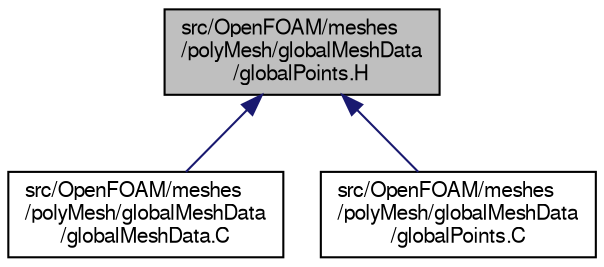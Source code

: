 digraph "src/OpenFOAM/meshes/polyMesh/globalMeshData/globalPoints.H"
{
  bgcolor="transparent";
  edge [fontname="FreeSans",fontsize="10",labelfontname="FreeSans",labelfontsize="10"];
  node [fontname="FreeSans",fontsize="10",shape=record];
  Node230 [label="src/OpenFOAM/meshes\l/polyMesh/globalMeshData\l/globalPoints.H",height=0.2,width=0.4,color="black", fillcolor="grey75", style="filled", fontcolor="black"];
  Node230 -> Node231 [dir="back",color="midnightblue",fontsize="10",style="solid",fontname="FreeSans"];
  Node231 [label="src/OpenFOAM/meshes\l/polyMesh/globalMeshData\l/globalMeshData.C",height=0.2,width=0.4,color="black",URL="$a11531.html"];
  Node230 -> Node232 [dir="back",color="midnightblue",fontsize="10",style="solid",fontname="FreeSans"];
  Node232 [label="src/OpenFOAM/meshes\l/polyMesh/globalMeshData\l/globalPoints.C",height=0.2,width=0.4,color="black",URL="$a11540.html"];
}
